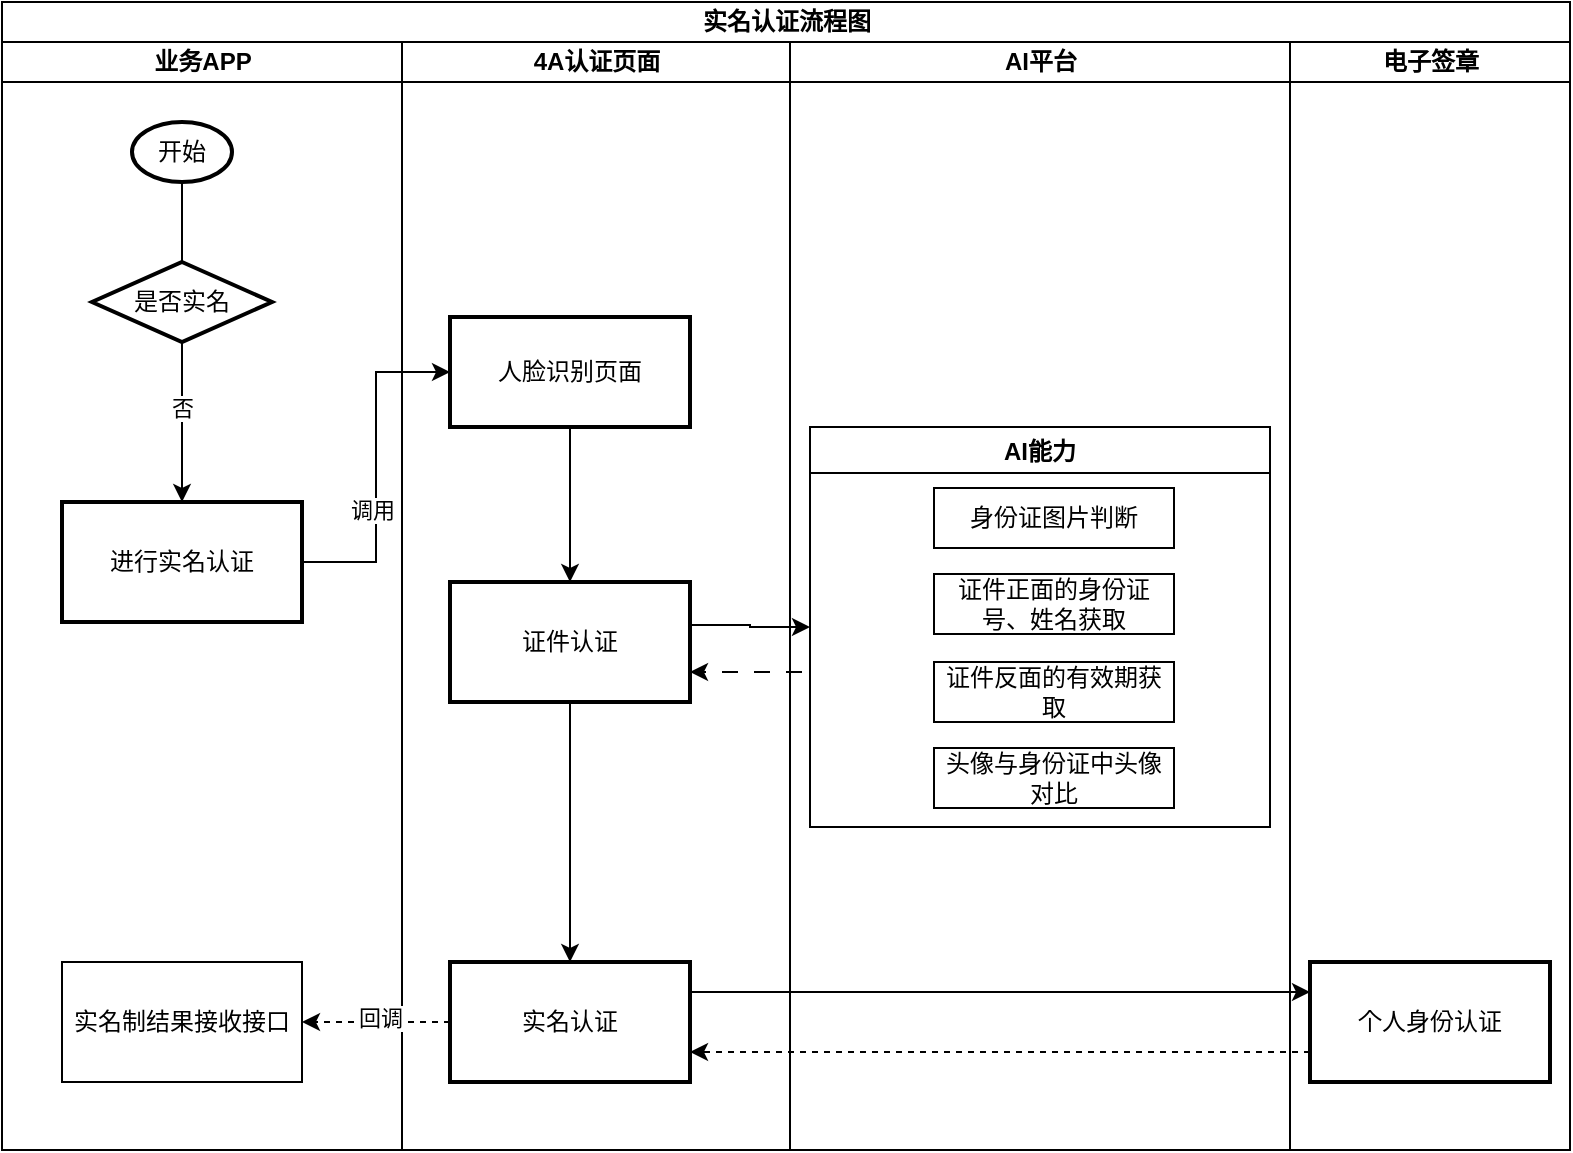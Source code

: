 <mxfile version="20.8.16" type="github">
  <diagram name="第 1 页" id="5AQuxdkM05kk_FZeY26e">
    <mxGraphModel dx="1135" dy="545" grid="0" gridSize="10" guides="1" tooltips="1" connect="1" arrows="1" fold="1" page="0" pageScale="1" pageWidth="827" pageHeight="1169" math="0" shadow="0">
      <root>
        <mxCell id="0" />
        <mxCell id="1" parent="0" />
        <mxCell id="dmObhrlyZNTn6bsTrNyk-1" value="实名认证流程图" style="swimlane;childLayout=stackLayout;resizeParent=1;resizeParentMax=0;startSize=20;html=1;movable=1;resizable=1;rotatable=1;deletable=1;editable=1;connectable=1;" vertex="1" parent="1">
          <mxGeometry x="140" y="40" width="784" height="574" as="geometry" />
        </mxCell>
        <mxCell id="dmObhrlyZNTn6bsTrNyk-2" value="业务APP" style="swimlane;startSize=20;html=1;" vertex="1" parent="dmObhrlyZNTn6bsTrNyk-1">
          <mxGeometry y="20" width="200" height="554" as="geometry" />
        </mxCell>
        <mxCell id="dmObhrlyZNTn6bsTrNyk-6" value="开始" style="strokeWidth=2;html=1;shape=mxgraph.flowchart.start_1;whiteSpace=wrap;" vertex="1" parent="dmObhrlyZNTn6bsTrNyk-2">
          <mxGeometry x="65" y="40" width="50" height="30" as="geometry" />
        </mxCell>
        <mxCell id="dmObhrlyZNTn6bsTrNyk-11" value="" style="edgeStyle=orthogonalEdgeStyle;rounded=0;orthogonalLoop=1;jettySize=auto;html=1;entryX=0.5;entryY=0;entryDx=0;entryDy=0;endArrow=none;" edge="1" parent="dmObhrlyZNTn6bsTrNyk-2" source="dmObhrlyZNTn6bsTrNyk-6" target="dmObhrlyZNTn6bsTrNyk-9">
          <mxGeometry relative="1" as="geometry">
            <mxPoint x="230.0" y="130" as="sourcePoint" />
            <mxPoint x="230" y="350" as="targetPoint" />
            <Array as="points" />
          </mxGeometry>
        </mxCell>
        <mxCell id="dmObhrlyZNTn6bsTrNyk-35" value="" style="edgeStyle=none;rounded=0;orthogonalLoop=1;jettySize=auto;html=1;" edge="1" parent="dmObhrlyZNTn6bsTrNyk-2" source="dmObhrlyZNTn6bsTrNyk-9" target="dmObhrlyZNTn6bsTrNyk-34">
          <mxGeometry relative="1" as="geometry" />
        </mxCell>
        <mxCell id="dmObhrlyZNTn6bsTrNyk-36" value="否" style="edgeLabel;html=1;align=center;verticalAlign=middle;resizable=0;points=[];" vertex="1" connectable="0" parent="dmObhrlyZNTn6bsTrNyk-35">
          <mxGeometry x="-0.173" relative="1" as="geometry">
            <mxPoint as="offset" />
          </mxGeometry>
        </mxCell>
        <mxCell id="dmObhrlyZNTn6bsTrNyk-9" value="是否实名" style="strokeWidth=2;html=1;shape=mxgraph.flowchart.decision;whiteSpace=wrap;" vertex="1" parent="dmObhrlyZNTn6bsTrNyk-2">
          <mxGeometry x="45" y="110" width="90" height="40" as="geometry" />
        </mxCell>
        <mxCell id="dmObhrlyZNTn6bsTrNyk-34" value="进行实名认证" style="whiteSpace=wrap;html=1;strokeWidth=2;" vertex="1" parent="dmObhrlyZNTn6bsTrNyk-2">
          <mxGeometry x="30" y="230" width="120" height="60" as="geometry" />
        </mxCell>
        <mxCell id="dmObhrlyZNTn6bsTrNyk-41" value="实名制结果接收接口" style="rounded=0;whiteSpace=wrap;html=1;" vertex="1" parent="dmObhrlyZNTn6bsTrNyk-2">
          <mxGeometry x="30" y="460" width="120" height="60" as="geometry" />
        </mxCell>
        <mxCell id="dmObhrlyZNTn6bsTrNyk-3" value="4A认证页面" style="swimlane;startSize=20;html=1;" vertex="1" parent="dmObhrlyZNTn6bsTrNyk-1">
          <mxGeometry x="200" y="20" width="194" height="554" as="geometry" />
        </mxCell>
        <mxCell id="dmObhrlyZNTn6bsTrNyk-17" value="" style="edgeStyle=orthogonalEdgeStyle;rounded=0;orthogonalLoop=1;jettySize=auto;html=1;" edge="1" parent="dmObhrlyZNTn6bsTrNyk-3" source="dmObhrlyZNTn6bsTrNyk-13" target="dmObhrlyZNTn6bsTrNyk-16">
          <mxGeometry relative="1" as="geometry" />
        </mxCell>
        <mxCell id="dmObhrlyZNTn6bsTrNyk-13" value="人脸识别页面" style="whiteSpace=wrap;html=1;strokeWidth=2;" vertex="1" parent="dmObhrlyZNTn6bsTrNyk-3">
          <mxGeometry x="24" y="137.5" width="120" height="55" as="geometry" />
        </mxCell>
        <mxCell id="dmObhrlyZNTn6bsTrNyk-33" style="edgeStyle=none;rounded=0;orthogonalLoop=1;jettySize=auto;html=1;entryX=0.5;entryY=0;entryDx=0;entryDy=0;" edge="1" parent="dmObhrlyZNTn6bsTrNyk-3" source="dmObhrlyZNTn6bsTrNyk-16" target="dmObhrlyZNTn6bsTrNyk-32">
          <mxGeometry relative="1" as="geometry" />
        </mxCell>
        <mxCell id="dmObhrlyZNTn6bsTrNyk-16" value="证件认证" style="whiteSpace=wrap;html=1;strokeWidth=2;" vertex="1" parent="dmObhrlyZNTn6bsTrNyk-3">
          <mxGeometry x="24" y="270" width="120" height="60" as="geometry" />
        </mxCell>
        <mxCell id="dmObhrlyZNTn6bsTrNyk-32" value="实名认证" style="whiteSpace=wrap;html=1;strokeWidth=2;" vertex="1" parent="dmObhrlyZNTn6bsTrNyk-3">
          <mxGeometry x="24" y="460" width="120" height="60" as="geometry" />
        </mxCell>
        <mxCell id="dmObhrlyZNTn6bsTrNyk-4" value="AI平台" style="swimlane;startSize=20;html=1;" vertex="1" parent="dmObhrlyZNTn6bsTrNyk-1">
          <mxGeometry x="394" y="20" width="250" height="554" as="geometry" />
        </mxCell>
        <mxCell id="dmObhrlyZNTn6bsTrNyk-20" value="AI能力" style="swimlane;" vertex="1" parent="dmObhrlyZNTn6bsTrNyk-4">
          <mxGeometry x="10" y="192.5" width="230" height="200" as="geometry" />
        </mxCell>
        <mxCell id="dmObhrlyZNTn6bsTrNyk-27" value="头像与身份证中头像对比" style="whiteSpace=wrap;html=1;" vertex="1" parent="dmObhrlyZNTn6bsTrNyk-20">
          <mxGeometry x="62" y="160.5" width="120" height="30" as="geometry" />
        </mxCell>
        <mxCell id="dmObhrlyZNTn6bsTrNyk-30" value="证件反面的有效期获取" style="whiteSpace=wrap;html=1;" vertex="1" parent="dmObhrlyZNTn6bsTrNyk-20">
          <mxGeometry x="62" y="117.5" width="120" height="30" as="geometry" />
        </mxCell>
        <mxCell id="dmObhrlyZNTn6bsTrNyk-37" value="身份证图片判断" style="whiteSpace=wrap;html=1;" vertex="1" parent="dmObhrlyZNTn6bsTrNyk-20">
          <mxGeometry x="62" y="30.5" width="120" height="30" as="geometry" />
        </mxCell>
        <mxCell id="dmObhrlyZNTn6bsTrNyk-38" value="证件正面的身份证号、姓名获取" style="whiteSpace=wrap;html=1;" vertex="1" parent="dmObhrlyZNTn6bsTrNyk-20">
          <mxGeometry x="62" y="73.5" width="120" height="30" as="geometry" />
        </mxCell>
        <mxCell id="dmObhrlyZNTn6bsTrNyk-5" value="电子签章" style="swimlane;startSize=20;html=1;" vertex="1" parent="dmObhrlyZNTn6bsTrNyk-1">
          <mxGeometry x="644" y="20" width="140" height="554" as="geometry" />
        </mxCell>
        <mxCell id="dmObhrlyZNTn6bsTrNyk-19" value="个人身份认证" style="whiteSpace=wrap;html=1;strokeWidth=2;" vertex="1" parent="dmObhrlyZNTn6bsTrNyk-5">
          <mxGeometry x="10" y="460" width="120" height="60" as="geometry" />
        </mxCell>
        <mxCell id="dmObhrlyZNTn6bsTrNyk-14" style="edgeStyle=orthogonalEdgeStyle;rounded=0;orthogonalLoop=1;jettySize=auto;html=1;entryX=0;entryY=0.5;entryDx=0;entryDy=0;exitX=1;exitY=0.5;exitDx=0;exitDy=0;" edge="1" parent="dmObhrlyZNTn6bsTrNyk-1" source="dmObhrlyZNTn6bsTrNyk-34" target="dmObhrlyZNTn6bsTrNyk-13">
          <mxGeometry relative="1" as="geometry" />
        </mxCell>
        <mxCell id="dmObhrlyZNTn6bsTrNyk-15" value="调用" style="edgeLabel;html=1;align=center;verticalAlign=middle;resizable=0;points=[];" vertex="1" connectable="0" parent="dmObhrlyZNTn6bsTrNyk-14">
          <mxGeometry x="-0.248" y="2" relative="1" as="geometry">
            <mxPoint as="offset" />
          </mxGeometry>
        </mxCell>
        <mxCell id="dmObhrlyZNTn6bsTrNyk-21" style="edgeStyle=orthogonalEdgeStyle;rounded=0;orthogonalLoop=1;jettySize=auto;html=1;entryX=0;entryY=0.5;entryDx=0;entryDy=0;exitX=1.005;exitY=0.359;exitDx=0;exitDy=0;exitPerimeter=0;" edge="1" parent="dmObhrlyZNTn6bsTrNyk-1" source="dmObhrlyZNTn6bsTrNyk-16" target="dmObhrlyZNTn6bsTrNyk-20">
          <mxGeometry relative="1" as="geometry">
            <mxPoint x="380" y="320" as="targetPoint" />
          </mxGeometry>
        </mxCell>
        <mxCell id="dmObhrlyZNTn6bsTrNyk-31" style="edgeStyle=none;rounded=0;orthogonalLoop=1;jettySize=auto;html=1;entryX=1;entryY=0.75;entryDx=0;entryDy=0;dashed=1;dashPattern=8 8;" edge="1" parent="dmObhrlyZNTn6bsTrNyk-1" target="dmObhrlyZNTn6bsTrNyk-16">
          <mxGeometry relative="1" as="geometry">
            <mxPoint x="400" y="335" as="sourcePoint" />
          </mxGeometry>
        </mxCell>
        <mxCell id="dmObhrlyZNTn6bsTrNyk-39" style="edgeStyle=none;rounded=0;orthogonalLoop=1;jettySize=auto;html=1;exitX=1;exitY=0.25;exitDx=0;exitDy=0;entryX=0;entryY=0.25;entryDx=0;entryDy=0;" edge="1" parent="dmObhrlyZNTn6bsTrNyk-1" source="dmObhrlyZNTn6bsTrNyk-32" target="dmObhrlyZNTn6bsTrNyk-19">
          <mxGeometry relative="1" as="geometry" />
        </mxCell>
        <mxCell id="dmObhrlyZNTn6bsTrNyk-40" style="edgeStyle=none;rounded=0;orthogonalLoop=1;jettySize=auto;html=1;exitX=0;exitY=0.75;exitDx=0;exitDy=0;entryX=1;entryY=0.75;entryDx=0;entryDy=0;dashed=1;" edge="1" parent="dmObhrlyZNTn6bsTrNyk-1" source="dmObhrlyZNTn6bsTrNyk-19" target="dmObhrlyZNTn6bsTrNyk-32">
          <mxGeometry relative="1" as="geometry" />
        </mxCell>
        <mxCell id="dmObhrlyZNTn6bsTrNyk-42" style="edgeStyle=none;rounded=0;orthogonalLoop=1;jettySize=auto;html=1;entryX=1;entryY=0.5;entryDx=0;entryDy=0;dashed=1;" edge="1" parent="dmObhrlyZNTn6bsTrNyk-1" source="dmObhrlyZNTn6bsTrNyk-32" target="dmObhrlyZNTn6bsTrNyk-41">
          <mxGeometry relative="1" as="geometry" />
        </mxCell>
        <mxCell id="dmObhrlyZNTn6bsTrNyk-43" value="回调" style="edgeLabel;html=1;align=center;verticalAlign=middle;resizable=0;points=[];" vertex="1" connectable="0" parent="dmObhrlyZNTn6bsTrNyk-42">
          <mxGeometry x="0.283" relative="1" as="geometry">
            <mxPoint x="12" y="-2" as="offset" />
          </mxGeometry>
        </mxCell>
      </root>
    </mxGraphModel>
  </diagram>
</mxfile>
